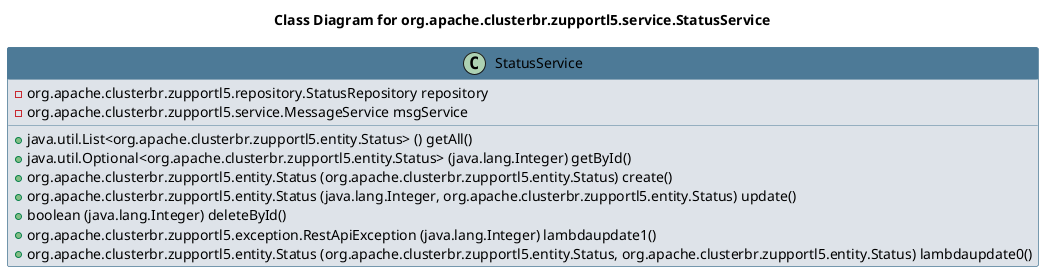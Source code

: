 @startuml 
skinparam class { 
 BackgroundColor #DEE3E9 
 ArrowColor #4D7A97 
 BorderColor #4D7A97 
}
left to right direction 
title Class Diagram for org.apache.clusterbr.zupportl5.service.StatusService
skinparam titleBackgroundColor White
skinparam classHeaderBackgroundColor #4D7A97 
skinparam stereotypeCBackgroundColor #F8981D 

class StatusService {
 - org.apache.clusterbr.zupportl5.repository.StatusRepository repository
 - org.apache.clusterbr.zupportl5.service.MessageService msgService
 + java.util.List<org.apache.clusterbr.zupportl5.entity.Status> () getAll()
 + java.util.Optional<org.apache.clusterbr.zupportl5.entity.Status> (java.lang.Integer) getById()
 + org.apache.clusterbr.zupportl5.entity.Status (org.apache.clusterbr.zupportl5.entity.Status) create()
 + org.apache.clusterbr.zupportl5.entity.Status (java.lang.Integer, org.apache.clusterbr.zupportl5.entity.Status) update()
 + boolean (java.lang.Integer) deleteById()
 + org.apache.clusterbr.zupportl5.exception.RestApiException (java.lang.Integer) lambdaupdate1()
 + org.apache.clusterbr.zupportl5.entity.Status (org.apache.clusterbr.zupportl5.entity.Status, org.apache.clusterbr.zupportl5.entity.Status) lambdaupdate0()
}
@enduml